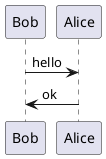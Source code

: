 {
  "sha1": "cx6bgon6lp17pjppbsz1bn24whpr4mn",
  "insertion": {
    "when": "2024-06-01T09:03:02.192Z",
    "url": "http://forum.plantuml.net/7264/sequence-show-event-message-below-the-arrow",
    "user": "plantuml@gmail.com"
  }
}
@startuml
skinparam responseMessageBelowArrow true
Bob -> Alice : hello
Alice -> Bob : ok
@enduml

